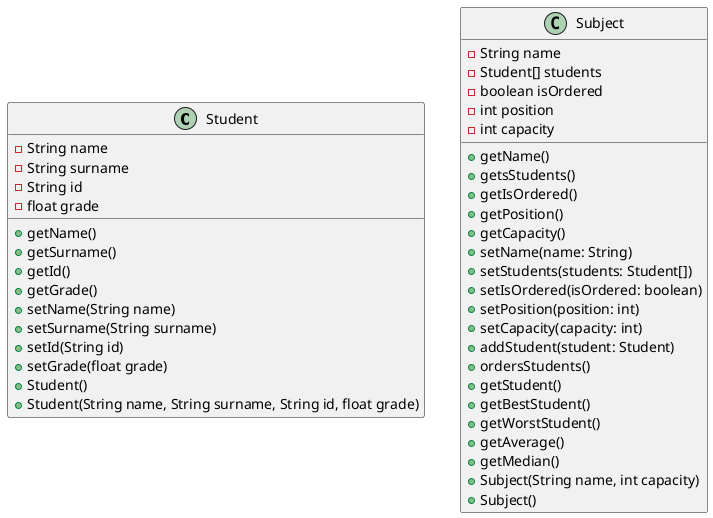 @startuml
'https://plantuml.com/class-diagram'
class Student {
   - String name
   - String surname
   - String id
   - float grade
   + getName()
   + getSurname()
   + getId()
   + getGrade()
   + setName(String name)
   + setSurname(String surname)
   + setId(String id)
   + setGrade(float grade)
   + Student()
   + Student(String name, String surname, String id, float grade)
}

class Subject {
   - String name
   - Student[] students
   - boolean isOrdered
   - int position
   - int capacity
   + getName()
   + getsStudents()
   + getIsOrdered()
   + getPosition()
   + getCapacity()
   + setName(name: String)
   + setStudents(students: Student[])
   + setIsOrdered(isOrdered: boolean)
   + setPosition(position: int)
   + setCapacity(capacity: int)
   + addStudent(student: Student)
   + ordersStudents()
   + getStudent()
   + getBestStudent()
   + getWorstStudent()
   + getAverage()
   + getMedian()
   + Subject(String name, int capacity)
   + Subject()
}
@enduml